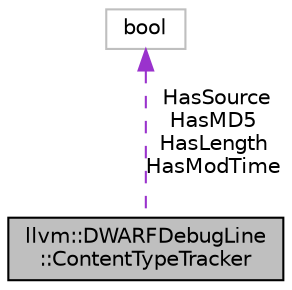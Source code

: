 digraph "llvm::DWARFDebugLine::ContentTypeTracker"
{
 // LATEX_PDF_SIZE
  bgcolor="transparent";
  edge [fontname="Helvetica",fontsize="10",labelfontname="Helvetica",labelfontsize="10"];
  node [fontname="Helvetica",fontsize="10",shape=record];
  Node1 [label="llvm::DWARFDebugLine\l::ContentTypeTracker",height=0.2,width=0.4,color="black", fillcolor="grey75", style="filled", fontcolor="black",tooltip="Tracks which optional content types are present in a DWARF file name entry format."];
  Node2 -> Node1 [dir="back",color="darkorchid3",fontsize="10",style="dashed",label=" HasSource\nHasMD5\nHasLength\nHasModTime" ,fontname="Helvetica"];
  Node2 [label="bool",height=0.2,width=0.4,color="grey75",tooltip=" "];
}
